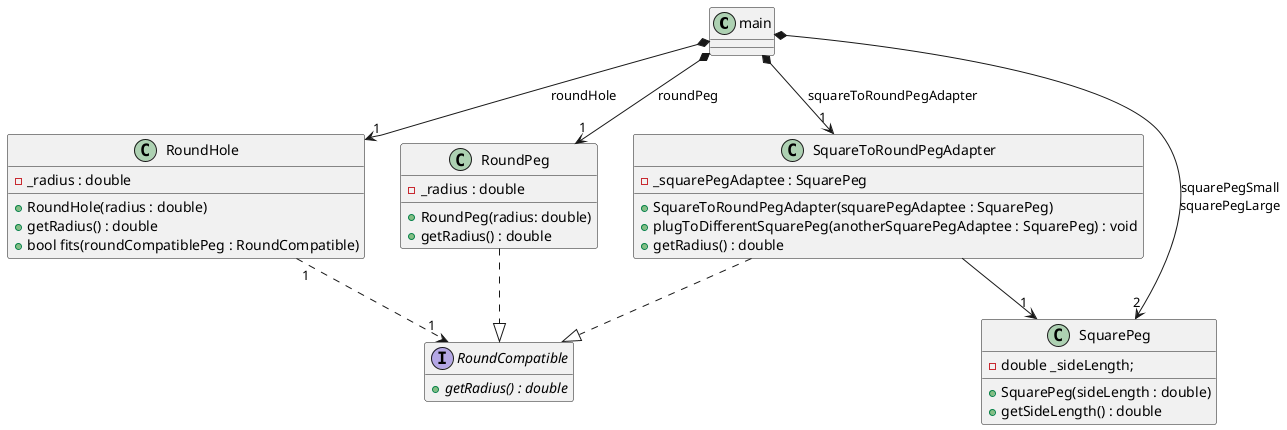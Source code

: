 @startuml
'https://plantuml.com/class-diagram

class main

class RoundHole {
    + RoundHole(radius : double)
    + getRadius() : double
    + bool fits(roundCompatiblePeg : RoundCompatible)

    - _radius : double
}

main *--> "1" RoundHole : roundHole
RoundHole "1" ..> "1" RoundCompatible

interface RoundCompatible {
    + {abstract}getRadius() : double
}

hide RoundCompatible fields

class RoundPeg {
    + RoundPeg(radius: double)
    + getRadius() : double

    - _radius : double
}

main *--> "1" RoundPeg : roundPeg
RoundPeg ..|> RoundCompatible

class SquarePeg {
    + SquarePeg(sideLength : double)
    + getSideLength() : double

    - double _sideLength;
}

main *--> "2" SquarePeg : squarePegSmall\nsquarePegLarge

class SquareToRoundPegAdapter {
    + SquareToRoundPegAdapter(squarePegAdaptee : SquarePeg)
    + plugToDifferentSquarePeg(anotherSquarePegAdaptee : SquarePeg) : void
    + getRadius() : double

    - _squarePegAdaptee : SquarePeg
}

main *--> "1" SquareToRoundPegAdapter : squareToRoundPegAdapter
SquareToRoundPegAdapter --> "1" SquarePeg
SquareToRoundPegAdapter ..|> RoundCompatible

@enduml
